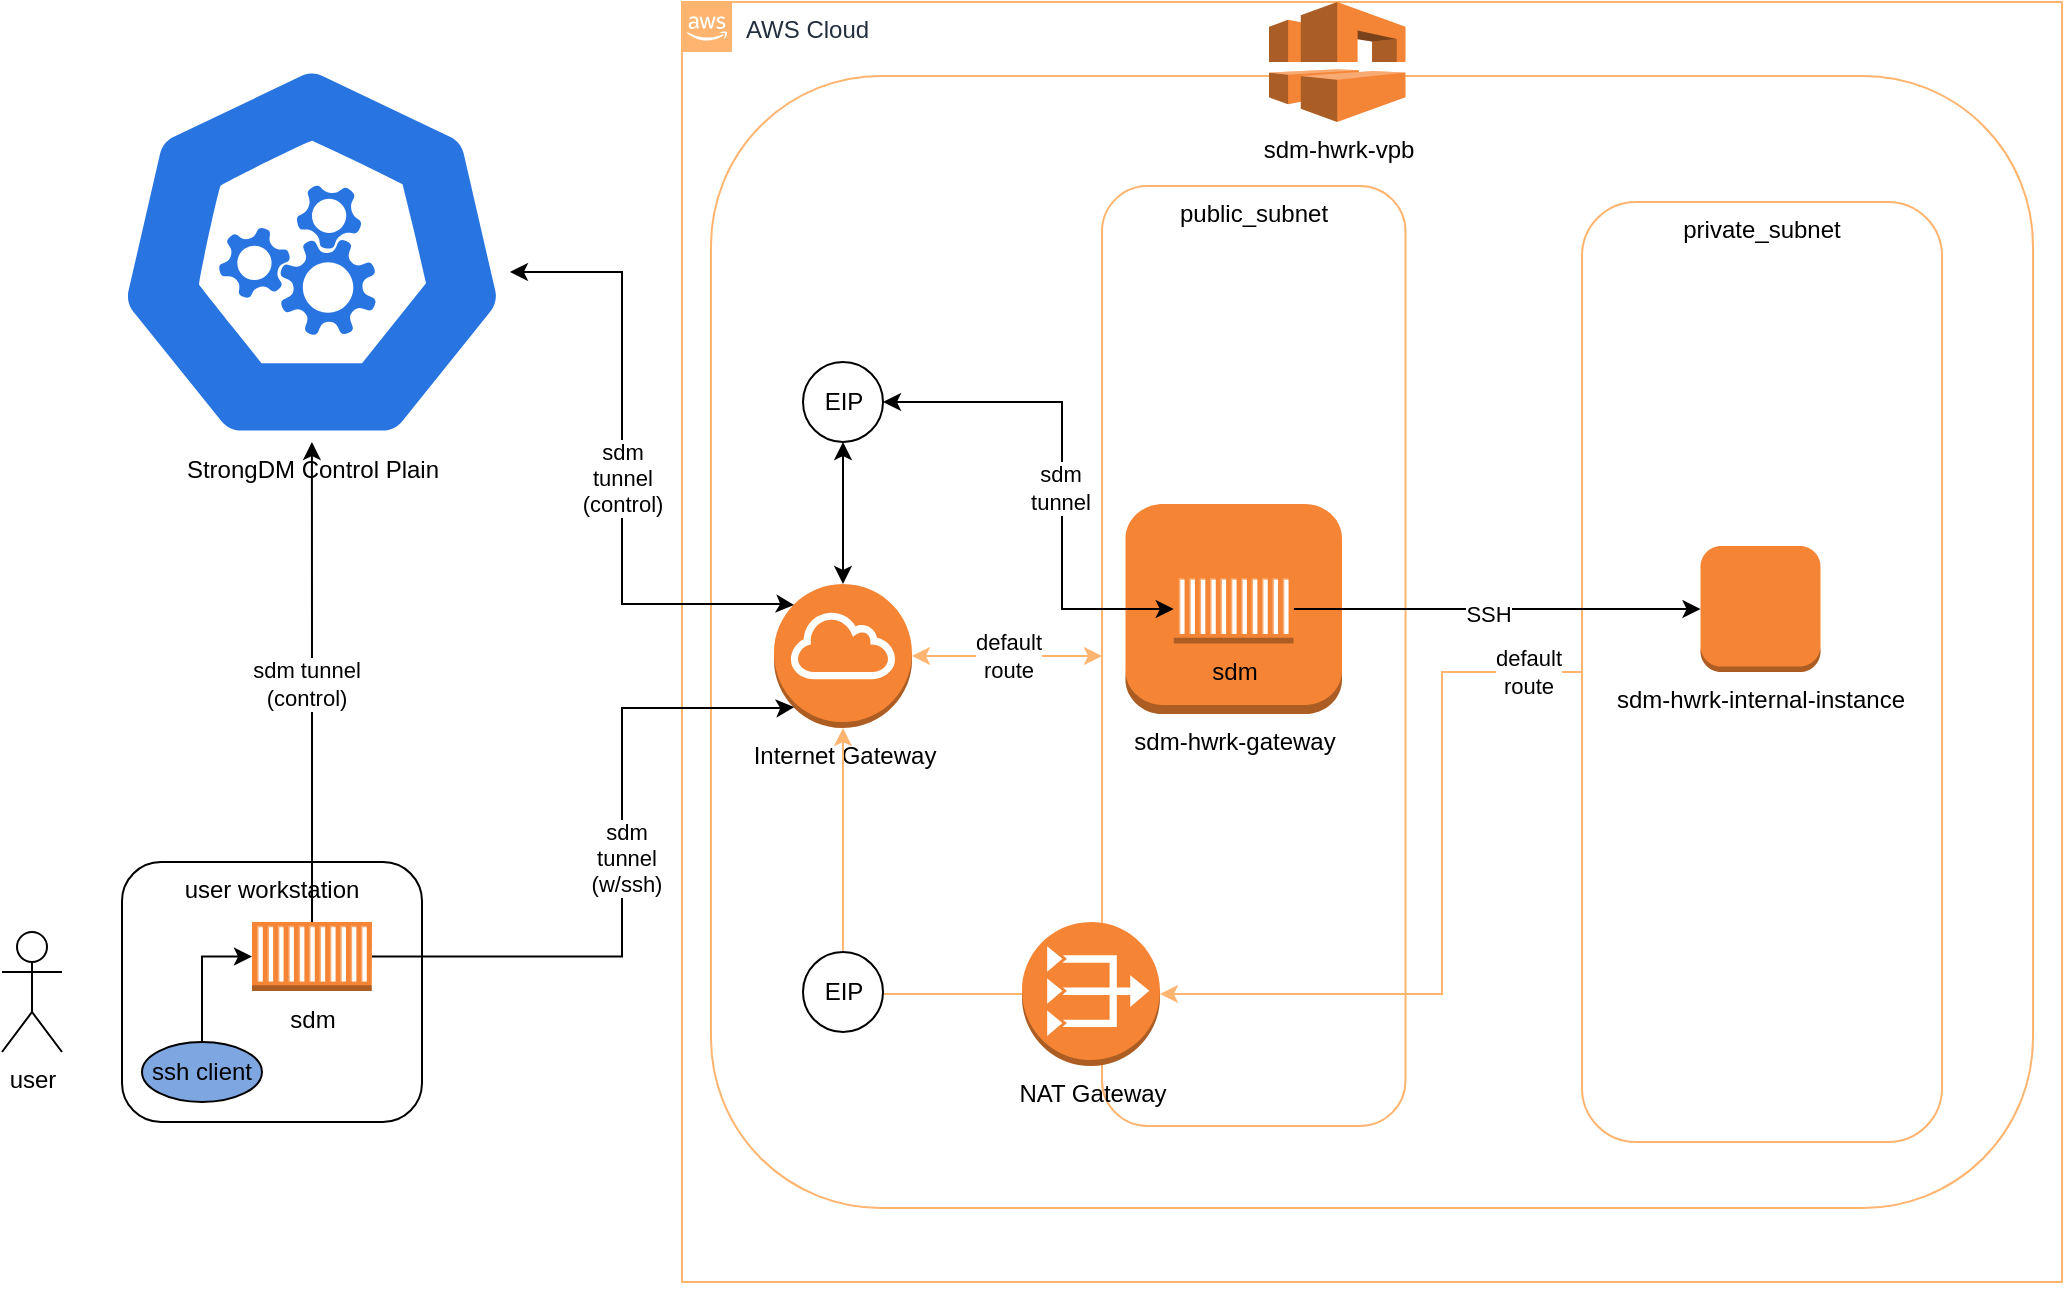 <mxfile version="27.0.9">
  <diagram id="Ht1M8jgEwFfnCIfOTk4-" name="Page-1">
    <mxGraphModel dx="1912" dy="1108" grid="1" gridSize="10" guides="1" tooltips="1" connect="1" arrows="1" fold="1" page="1" pageScale="1" pageWidth="1169" pageHeight="827" math="0" shadow="0">
      <root>
        <mxCell id="0" />
        <mxCell id="1" parent="0" />
        <mxCell id="UEzPUAAOIrF-is8g5C7q-74" value="AWS Cloud" style="points=[[0,0],[0.25,0],[0.5,0],[0.75,0],[1,0],[1,0.25],[1,0.5],[1,0.75],[1,1],[0.75,1],[0.5,1],[0.25,1],[0,1],[0,0.75],[0,0.5],[0,0.25]];outlineConnect=0;gradientColor=none;html=1;whiteSpace=wrap;fontSize=12;fontStyle=0;shape=mxgraph.aws4.group;grIcon=mxgraph.aws4.group_aws_cloud_alt;strokeColor=#FFB570;fillColor=none;verticalAlign=top;align=left;spacingLeft=30;fontColor=#232F3E;dashed=0;labelBackgroundColor=#ffffff;container=1;pointerEvents=0;collapsible=0;recursiveResize=0;" parent="1" vertex="1">
          <mxGeometry x="470" y="40" width="690" height="640" as="geometry" />
        </mxCell>
        <mxCell id="2bYnyqqoTtq-98IhN9Yl-4" value="" style="rounded=1;whiteSpace=wrap;html=1;strokeColor=#FFB570;" vertex="1" parent="UEzPUAAOIrF-is8g5C7q-74">
          <mxGeometry x="14.5" y="37" width="661" height="566" as="geometry" />
        </mxCell>
        <mxCell id="2bYnyqqoTtq-98IhN9Yl-2" value="sdm-hwrk-vpb" style="outlineConnect=0;dashed=0;verticalLabelPosition=bottom;verticalAlign=top;align=center;html=1;shape=mxgraph.aws3.vpc;fillColor=#F58536;gradientColor=none;" vertex="1" parent="UEzPUAAOIrF-is8g5C7q-74">
          <mxGeometry x="293.5" width="68.25" height="60" as="geometry" />
        </mxCell>
        <mxCell id="2bYnyqqoTtq-98IhN9Yl-5" value="public_subnet" style="rounded=1;whiteSpace=wrap;html=1;verticalAlign=top;strokeColor=#FFB570;" vertex="1" parent="UEzPUAAOIrF-is8g5C7q-74">
          <mxGeometry x="210" y="92" width="151.75" height="470" as="geometry" />
        </mxCell>
        <mxCell id="2bYnyqqoTtq-98IhN9Yl-12" style="edgeStyle=orthogonalEdgeStyle;rounded=0;orthogonalLoop=1;jettySize=auto;html=1;strokeColor=#FFB570;exitX=0;exitY=0.5;exitDx=0;exitDy=0;" edge="1" parent="UEzPUAAOIrF-is8g5C7q-74" source="2bYnyqqoTtq-98IhN9Yl-8" target="2bYnyqqoTtq-98IhN9Yl-9">
          <mxGeometry relative="1" as="geometry">
            <mxPoint x="361.75" y="385.029" as="sourcePoint" />
            <Array as="points">
              <mxPoint x="380" y="335" />
              <mxPoint x="380" y="496" />
            </Array>
          </mxGeometry>
        </mxCell>
        <mxCell id="2bYnyqqoTtq-98IhN9Yl-53" value="default&lt;div&gt;route&lt;/div&gt;" style="edgeLabel;html=1;align=center;verticalAlign=middle;resizable=0;points=[];" vertex="1" connectable="0" parent="2bYnyqqoTtq-98IhN9Yl-12">
          <mxGeometry x="-0.855" relative="1" as="geometry">
            <mxPoint as="offset" />
          </mxGeometry>
        </mxCell>
        <mxCell id="2bYnyqqoTtq-98IhN9Yl-8" value="private_subnet" style="rounded=1;whiteSpace=wrap;html=1;verticalAlign=top;strokeColor=#FFB570;" vertex="1" parent="UEzPUAAOIrF-is8g5C7q-74">
          <mxGeometry x="450" y="100" width="180" height="470" as="geometry" />
        </mxCell>
        <mxCell id="2bYnyqqoTtq-98IhN9Yl-6" value="Internet Gateway" style="outlineConnect=0;dashed=0;verticalLabelPosition=bottom;verticalAlign=top;align=center;html=1;shape=mxgraph.aws3.internet_gateway;fillColor=#F58534;gradientColor=none;" vertex="1" parent="UEzPUAAOIrF-is8g5C7q-74">
          <mxGeometry x="46" y="291" width="69" height="72" as="geometry" />
        </mxCell>
        <mxCell id="2bYnyqqoTtq-98IhN9Yl-9" value="NAT Gateway" style="outlineConnect=0;dashed=0;verticalLabelPosition=bottom;verticalAlign=top;align=center;html=1;shape=mxgraph.aws3.vpc_nat_gateway;fillColor=#F58534;gradientColor=none;" vertex="1" parent="UEzPUAAOIrF-is8g5C7q-74">
          <mxGeometry x="170" y="460" width="69" height="72" as="geometry" />
        </mxCell>
        <mxCell id="2bYnyqqoTtq-98IhN9Yl-10" style="edgeStyle=orthogonalEdgeStyle;rounded=0;orthogonalLoop=1;jettySize=auto;html=1;entryX=0.5;entryY=1;entryDx=0;entryDy=0;entryPerimeter=0;strokeColor=#FFB570;" edge="1" parent="UEzPUAAOIrF-is8g5C7q-74" source="2bYnyqqoTtq-98IhN9Yl-56" target="2bYnyqqoTtq-98IhN9Yl-6">
          <mxGeometry relative="1" as="geometry">
            <mxPoint x="60" y="460" as="sourcePoint" />
            <Array as="points" />
          </mxGeometry>
        </mxCell>
        <mxCell id="2bYnyqqoTtq-98IhN9Yl-14" value="default&lt;div&gt;route&lt;/div&gt;" style="edgeStyle=orthogonalEdgeStyle;rounded=0;orthogonalLoop=1;jettySize=auto;html=1;startArrow=classic;startFill=1;strokeColor=#FFB570;" edge="1" parent="UEzPUAAOIrF-is8g5C7q-74" source="2bYnyqqoTtq-98IhN9Yl-5" target="2bYnyqqoTtq-98IhN9Yl-6">
          <mxGeometry relative="1" as="geometry" />
        </mxCell>
        <mxCell id="2bYnyqqoTtq-98IhN9Yl-22" style="edgeStyle=orthogonalEdgeStyle;rounded=0;orthogonalLoop=1;jettySize=auto;html=1;startArrow=classic;startFill=1;" edge="1" parent="UEzPUAAOIrF-is8g5C7q-74" source="2bYnyqqoTtq-98IhN9Yl-23" target="2bYnyqqoTtq-98IhN9Yl-6">
          <mxGeometry relative="1" as="geometry">
            <Array as="points">
              <mxPoint x="80" y="217" />
              <mxPoint x="80" y="217" />
            </Array>
          </mxGeometry>
        </mxCell>
        <mxCell id="2bYnyqqoTtq-98IhN9Yl-15" value="sdm-hwrk-gateway" style="outlineConnect=0;dashed=0;verticalLabelPosition=bottom;verticalAlign=top;align=center;html=1;shape=mxgraph.aws3.instance;fillColor=#F58534;gradientColor=none;" vertex="1" parent="UEzPUAAOIrF-is8g5C7q-74">
          <mxGeometry x="221.75" y="251" width="108.25" height="105" as="geometry" />
        </mxCell>
        <mxCell id="2bYnyqqoTtq-98IhN9Yl-21" value="sdm-hwrk-internal-instance" style="outlineConnect=0;dashed=0;verticalLabelPosition=bottom;verticalAlign=top;align=center;html=1;shape=mxgraph.aws3.instance;fillColor=#F58534;gradientColor=none;" vertex="1" parent="UEzPUAAOIrF-is8g5C7q-74">
          <mxGeometry x="509.25" y="272" width="60" height="63" as="geometry" />
        </mxCell>
        <mxCell id="2bYnyqqoTtq-98IhN9Yl-24" value="" style="edgeStyle=orthogonalEdgeStyle;rounded=0;orthogonalLoop=1;jettySize=auto;html=1;startArrow=classic;startFill=1;" edge="1" parent="UEzPUAAOIrF-is8g5C7q-74" source="2bYnyqqoTtq-98IhN9Yl-37" target="2bYnyqqoTtq-98IhN9Yl-23">
          <mxGeometry relative="1" as="geometry">
            <mxPoint x="692" y="343" as="sourcePoint" />
            <mxPoint x="579" y="276" as="targetPoint" />
            <Array as="points">
              <mxPoint x="190" y="304" />
              <mxPoint x="190" y="200" />
            </Array>
          </mxGeometry>
        </mxCell>
        <mxCell id="2bYnyqqoTtq-98IhN9Yl-58" value="sdm&lt;div&gt;tunnel&lt;/div&gt;" style="edgeLabel;html=1;align=center;verticalAlign=middle;resizable=0;points=[];" vertex="1" connectable="0" parent="2bYnyqqoTtq-98IhN9Yl-24">
          <mxGeometry x="-0.063" y="1" relative="1" as="geometry">
            <mxPoint as="offset" />
          </mxGeometry>
        </mxCell>
        <mxCell id="2bYnyqqoTtq-98IhN9Yl-23" value="EIP" style="ellipse;whiteSpace=wrap;html=1;aspect=fixed;" vertex="1" parent="UEzPUAAOIrF-is8g5C7q-74">
          <mxGeometry x="60.5" y="180" width="40" height="40" as="geometry" />
        </mxCell>
        <mxCell id="2bYnyqqoTtq-98IhN9Yl-25" style="edgeStyle=orthogonalEdgeStyle;rounded=0;orthogonalLoop=1;jettySize=auto;html=1;entryX=0;entryY=0.5;entryDx=0;entryDy=0;entryPerimeter=0;exitX=1;exitY=0.5;exitDx=0;exitDy=0;exitPerimeter=0;" edge="1" parent="UEzPUAAOIrF-is8g5C7q-74" source="2bYnyqqoTtq-98IhN9Yl-37" target="2bYnyqqoTtq-98IhN9Yl-21">
          <mxGeometry relative="1" as="geometry" />
        </mxCell>
        <mxCell id="2bYnyqqoTtq-98IhN9Yl-26" value="SSH" style="edgeLabel;html=1;align=center;verticalAlign=middle;resizable=0;points=[];" vertex="1" connectable="0" parent="2bYnyqqoTtq-98IhN9Yl-25">
          <mxGeometry x="-0.052" y="-2" relative="1" as="geometry">
            <mxPoint as="offset" />
          </mxGeometry>
        </mxCell>
        <mxCell id="2bYnyqqoTtq-98IhN9Yl-37" value="sdm" style="outlineConnect=0;dashed=0;verticalLabelPosition=bottom;verticalAlign=top;align=center;html=1;shape=mxgraph.aws3.ec2_compute_container;fillColor=#F58534;gradientColor=none;" vertex="1" parent="UEzPUAAOIrF-is8g5C7q-74">
          <mxGeometry x="245.88" y="286.25" width="60" height="34.5" as="geometry" />
        </mxCell>
        <mxCell id="2bYnyqqoTtq-98IhN9Yl-57" value="" style="edgeStyle=orthogonalEdgeStyle;rounded=0;orthogonalLoop=1;jettySize=auto;html=1;entryX=0.5;entryY=1;entryDx=0;entryDy=0;entryPerimeter=0;strokeColor=#FFB570;" edge="1" parent="UEzPUAAOIrF-is8g5C7q-74" source="2bYnyqqoTtq-98IhN9Yl-9" target="2bYnyqqoTtq-98IhN9Yl-56">
          <mxGeometry relative="1" as="geometry">
            <mxPoint x="640" y="536" as="sourcePoint" />
            <mxPoint x="551" y="403" as="targetPoint" />
            <Array as="points">
              <mxPoint x="81" y="496" />
            </Array>
          </mxGeometry>
        </mxCell>
        <mxCell id="2bYnyqqoTtq-98IhN9Yl-56" value="EIP" style="ellipse;whiteSpace=wrap;html=1;aspect=fixed;" vertex="1" parent="UEzPUAAOIrF-is8g5C7q-74">
          <mxGeometry x="60.5" y="475" width="40" height="40" as="geometry" />
        </mxCell>
        <mxCell id="2bYnyqqoTtq-98IhN9Yl-28" value="user" style="shape=umlActor;verticalLabelPosition=bottom;verticalAlign=top;html=1;outlineConnect=0;" vertex="1" parent="1">
          <mxGeometry x="130" y="505" width="30" height="60" as="geometry" />
        </mxCell>
        <mxCell id="2bYnyqqoTtq-98IhN9Yl-34" value="StrongDM Control Plain" style="aspect=fixed;sketch=0;html=1;dashed=0;whitespace=wrap;verticalLabelPosition=bottom;verticalAlign=top;fillColor=#2875E2;strokeColor=#ffffff;points=[[0.005,0.63,0],[0.1,0.2,0],[0.9,0.2,0],[0.5,0,0],[0.995,0.63,0],[0.72,0.99,0],[0.5,1,0],[0.28,0.99,0]];shape=mxgraph.kubernetes.icon2;prIcon=control_plane" vertex="1" parent="1">
          <mxGeometry x="186.04" y="70" width="197.92" height="190" as="geometry" />
        </mxCell>
        <mxCell id="2bYnyqqoTtq-98IhN9Yl-35" style="edgeStyle=orthogonalEdgeStyle;rounded=0;orthogonalLoop=1;jettySize=auto;html=1;entryX=0.145;entryY=0.145;entryDx=0;entryDy=0;entryPerimeter=0;startArrow=classic;startFill=1;" edge="1" parent="1" source="2bYnyqqoTtq-98IhN9Yl-34" target="2bYnyqqoTtq-98IhN9Yl-6">
          <mxGeometry relative="1" as="geometry">
            <Array as="points">
              <mxPoint x="440" y="175" />
              <mxPoint x="440" y="341" />
              <mxPoint x="520" y="341" />
            </Array>
          </mxGeometry>
        </mxCell>
        <mxCell id="2bYnyqqoTtq-98IhN9Yl-36" value="sdm&lt;div&gt;tunnel&lt;/div&gt;&lt;div&gt;(control)&lt;/div&gt;" style="edgeLabel;html=1;align=center;verticalAlign=middle;resizable=0;points=[];" vertex="1" connectable="0" parent="2bYnyqqoTtq-98IhN9Yl-35">
          <mxGeometry x="0.032" relative="1" as="geometry">
            <mxPoint as="offset" />
          </mxGeometry>
        </mxCell>
        <mxCell id="2bYnyqqoTtq-98IhN9Yl-39" value="user workstation" style="rounded=1;whiteSpace=wrap;html=1;verticalAlign=top;" vertex="1" parent="1">
          <mxGeometry x="190" y="470" width="150" height="130" as="geometry" />
        </mxCell>
        <mxCell id="2bYnyqqoTtq-98IhN9Yl-41" style="edgeStyle=orthogonalEdgeStyle;rounded=0;orthogonalLoop=1;jettySize=auto;html=1;" edge="1" parent="1" source="2bYnyqqoTtq-98IhN9Yl-40" target="2bYnyqqoTtq-98IhN9Yl-34">
          <mxGeometry relative="1" as="geometry" />
        </mxCell>
        <mxCell id="2bYnyqqoTtq-98IhN9Yl-44" value="sdm tunnel&lt;div&gt;(control)&lt;/div&gt;" style="edgeLabel;html=1;align=center;verticalAlign=middle;resizable=0;points=[];" vertex="1" connectable="0" parent="2bYnyqqoTtq-98IhN9Yl-41">
          <mxGeometry x="-0.006" y="3" relative="1" as="geometry">
            <mxPoint as="offset" />
          </mxGeometry>
        </mxCell>
        <mxCell id="2bYnyqqoTtq-98IhN9Yl-42" style="edgeStyle=orthogonalEdgeStyle;rounded=0;orthogonalLoop=1;jettySize=auto;html=1;entryX=0.145;entryY=0.855;entryDx=0;entryDy=0;entryPerimeter=0;" edge="1" parent="1" source="2bYnyqqoTtq-98IhN9Yl-40" target="2bYnyqqoTtq-98IhN9Yl-6">
          <mxGeometry relative="1" as="geometry">
            <mxPoint x="440" y="370" as="targetPoint" />
            <Array as="points">
              <mxPoint x="440" y="517" />
              <mxPoint x="440" y="393" />
              <mxPoint x="520" y="393" />
            </Array>
          </mxGeometry>
        </mxCell>
        <mxCell id="2bYnyqqoTtq-98IhN9Yl-43" value="sdm&lt;div&gt;tunnel&lt;/div&gt;&lt;div&gt;(w/ssh)&lt;/div&gt;" style="edgeLabel;html=1;align=center;verticalAlign=middle;resizable=0;points=[];" vertex="1" connectable="0" parent="2bYnyqqoTtq-98IhN9Yl-42">
          <mxGeometry x="0.04" y="-2" relative="1" as="geometry">
            <mxPoint as="offset" />
          </mxGeometry>
        </mxCell>
        <mxCell id="2bYnyqqoTtq-98IhN9Yl-40" value="sdm" style="outlineConnect=0;dashed=0;verticalLabelPosition=bottom;verticalAlign=top;align=center;html=1;shape=mxgraph.aws3.ec2_compute_container;fillColor=#F58534;gradientColor=none;" vertex="1" parent="1">
          <mxGeometry x="255" y="500" width="60" height="34.5" as="geometry" />
        </mxCell>
        <mxCell id="2bYnyqqoTtq-98IhN9Yl-48" style="edgeStyle=orthogonalEdgeStyle;rounded=0;orthogonalLoop=1;jettySize=auto;html=1;exitX=0.5;exitY=1;exitDx=0;exitDy=0;" edge="1" parent="1" source="UEzPUAAOIrF-is8g5C7q-74" target="UEzPUAAOIrF-is8g5C7q-74">
          <mxGeometry relative="1" as="geometry" />
        </mxCell>
        <mxCell id="2bYnyqqoTtq-98IhN9Yl-49" value="ssh client" style="ellipse;whiteSpace=wrap;html=1;fillColor=#7EA6E0;" vertex="1" parent="1">
          <mxGeometry x="200" y="560" width="60" height="30" as="geometry" />
        </mxCell>
        <mxCell id="2bYnyqqoTtq-98IhN9Yl-51" style="edgeStyle=orthogonalEdgeStyle;rounded=0;orthogonalLoop=1;jettySize=auto;html=1;entryX=0;entryY=0.5;entryDx=0;entryDy=0;entryPerimeter=0;" edge="1" parent="1" source="2bYnyqqoTtq-98IhN9Yl-49" target="2bYnyqqoTtq-98IhN9Yl-40">
          <mxGeometry relative="1" as="geometry" />
        </mxCell>
      </root>
    </mxGraphModel>
  </diagram>
</mxfile>
